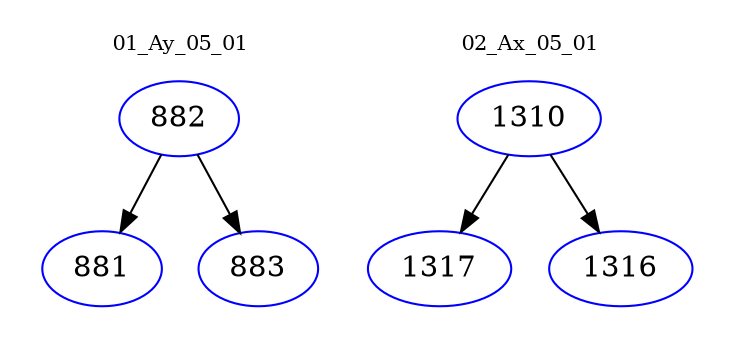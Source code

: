 digraph{
subgraph cluster_0 {
color = white
label = "01_Ay_05_01";
fontsize=10;
T0_882 [label="882", color="blue"]
T0_882 -> T0_881 [color="black"]
T0_881 [label="881", color="blue"]
T0_882 -> T0_883 [color="black"]
T0_883 [label="883", color="blue"]
}
subgraph cluster_1 {
color = white
label = "02_Ax_05_01";
fontsize=10;
T1_1310 [label="1310", color="blue"]
T1_1310 -> T1_1317 [color="black"]
T1_1317 [label="1317", color="blue"]
T1_1310 -> T1_1316 [color="black"]
T1_1316 [label="1316", color="blue"]
}
}
